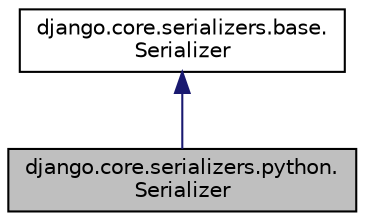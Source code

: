 digraph "django.core.serializers.python.Serializer"
{
 // LATEX_PDF_SIZE
  edge [fontname="Helvetica",fontsize="10",labelfontname="Helvetica",labelfontsize="10"];
  node [fontname="Helvetica",fontsize="10",shape=record];
  Node1 [label="django.core.serializers.python.\lSerializer",height=0.2,width=0.4,color="black", fillcolor="grey75", style="filled", fontcolor="black",tooltip=" "];
  Node2 -> Node1 [dir="back",color="midnightblue",fontsize="10",style="solid"];
  Node2 [label="django.core.serializers.base.\lSerializer",height=0.2,width=0.4,color="black", fillcolor="white", style="filled",URL="$classdjango_1_1core_1_1serializers_1_1base_1_1_serializer.html",tooltip=" "];
}
